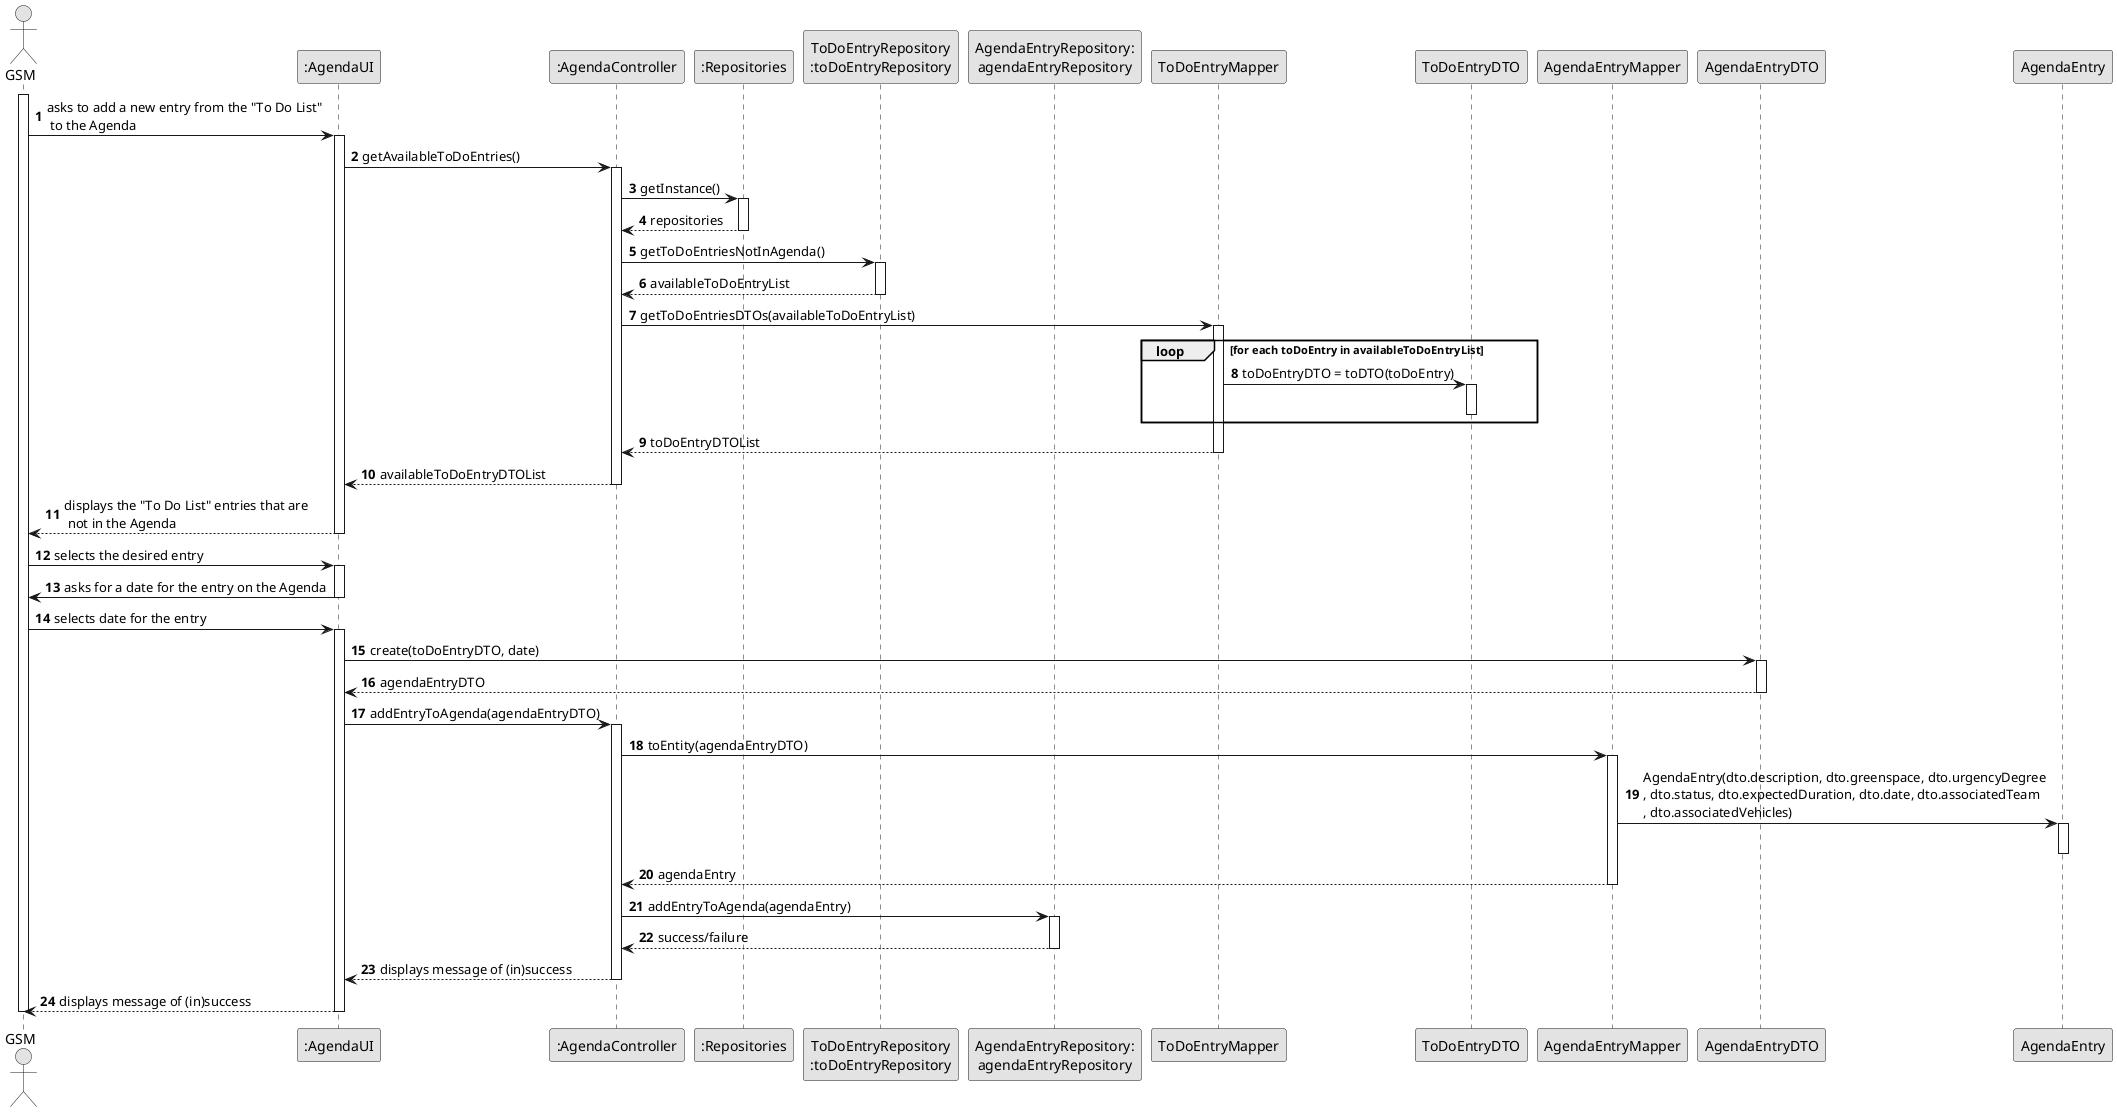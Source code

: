 @startuml
skinparam monochrome true
skinparam packageStyle rectangle
skinparam shadowing false

autonumber

actor "GSM" as Employee
participant ":AgendaUI" as UI
participant ":AgendaController" as CTRL
participant ":Repositories" as RepositorySingleton
participant "ToDoEntryRepository\n:toDoEntryRepository" as TaskRepo
participant "AgendaEntryRepository:\nagendaEntryRepository"
participant "ToDoEntryMapper"
participant "ToDoEntryDTO"
participant "AgendaEntryMapper"

activate Employee

    Employee -> UI : asks to add a new entry from the "To Do List"\n to the Agenda
    activate UI

        UI -> CTRL : getAvailableToDoEntries()
        activate CTRL

            CTRL -> RepositorySingleton : getInstance()
            activate RepositorySingleton

                RepositorySingleton --> CTRL: repositories
            deactivate RepositorySingleton

            CTRL -> TaskRepo : getToDoEntriesNotInAgenda()
            activate TaskRepo

                TaskRepo --> CTRL : availableToDoEntryList
            deactivate TaskRepo

            CTRL -> "ToDoEntryMapper" : getToDoEntriesDTOs(availableToDoEntryList)
            activate "ToDoEntryMapper"

            loop for each toDoEntry in availableToDoEntryList
                ToDoEntryMapper -> ToDoEntryDTO: toDoEntryDTO = toDTO(toDoEntry)
                activate ToDoEntryDTO
                deactivate ToDoEntryDTO
            end

            ToDoEntryMapper --> CTRL: toDoEntryDTOList
            deactivate ToDoEntryMapper

            CTRL --> UI : availableToDoEntryDTOList
        deactivate CTRL

        UI --> Employee : displays the "To Do List" entries that are\n not in the Agenda
    deactivate UI

    Employee -> UI : selects the desired entry
    activate UI

        UI -> Employee : asks for a date for the entry on the Agenda
    deactivate UI

    Employee -> UI : selects date for the entry
    activate UI

        UI -> AgendaEntryDTO : create(toDoEntryDTO, date)
        activate AgendaEntryDTO
        UI <-- AgendaEntryDTO : agendaEntryDTO
        deactivate AgendaEntryDTO

        UI -> CTRL : addEntryToAgenda(agendaEntryDTO)
        activate CTRL

            CTRL -> "AgendaEntryMapper" :toEntity(agendaEntryDTO)
            activate "AgendaEntryMapper"

                AgendaEntryMapper -> AgendaEntry : AgendaEntry(dto.description, dto.greenspace, dto.urgencyDegree\n, dto.status, dto.expectedDuration, dto.date, dto.associatedTeam\n, dto.associatedVehicles)
                activate AgendaEntry
                deactivate AgendaEntry
                AgendaEntryMapper --> CTRL : agendaEntry
            deactivate "AgendaEntryMapper"

            CTRL -> "AgendaEntryRepository:\nagendaEntryRepository" : addEntryToAgenda(agendaEntry)
            activate "AgendaEntryRepository:\nagendaEntryRepository"

                "AgendaEntryRepository:\nagendaEntryRepository" --> CTRL : success/failure
            deactivate "AgendaEntryRepository:\nagendaEntryRepository"

            CTRL --> UI : displays message of (in)success
        deactivate CTRL

        UI --> Employee : displays message of (in)success
    deactivate UI

deactivate Employee

@enduml

